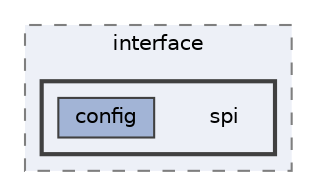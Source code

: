 digraph "C:/microchip/harmony3/gfx/middleware/legato/driver/controller/interface/spi"
{
 // INTERACTIVE_SVG=YES
 // LATEX_PDF_SIZE
  bgcolor="transparent";
  edge [fontname=Helvetica,fontsize=10,labelfontname=Helvetica,labelfontsize=10];
  node [fontname=Helvetica,fontsize=10,shape=box,height=0.2,width=0.4];
  compound=true
  subgraph clusterdir_3f16f23dda5ada8ddef2290e7ca6c1ba {
    graph [ bgcolor="#edf0f7", pencolor="grey50", label="interface", fontname=Helvetica,fontsize=10 style="filled,dashed", URL="dir_3f16f23dda5ada8ddef2290e7ca6c1ba.html",tooltip=""]
  subgraph clusterdir_a978ba346f7344e485bef6b6e00e043f {
    graph [ bgcolor="#edf0f7", pencolor="grey25", label="", fontname=Helvetica,fontsize=10 style="filled,bold", URL="dir_a978ba346f7344e485bef6b6e00e043f.html",tooltip=""]
    dir_a978ba346f7344e485bef6b6e00e043f [shape=plaintext, label="spi"];
  dir_82ffc8b79d84efdc53e6d7fad97e993d [label="config", fillcolor="#a2b4d6", color="grey25", style="filled", URL="dir_82ffc8b79d84efdc53e6d7fad97e993d.html",tooltip=""];
  }
  }
}
